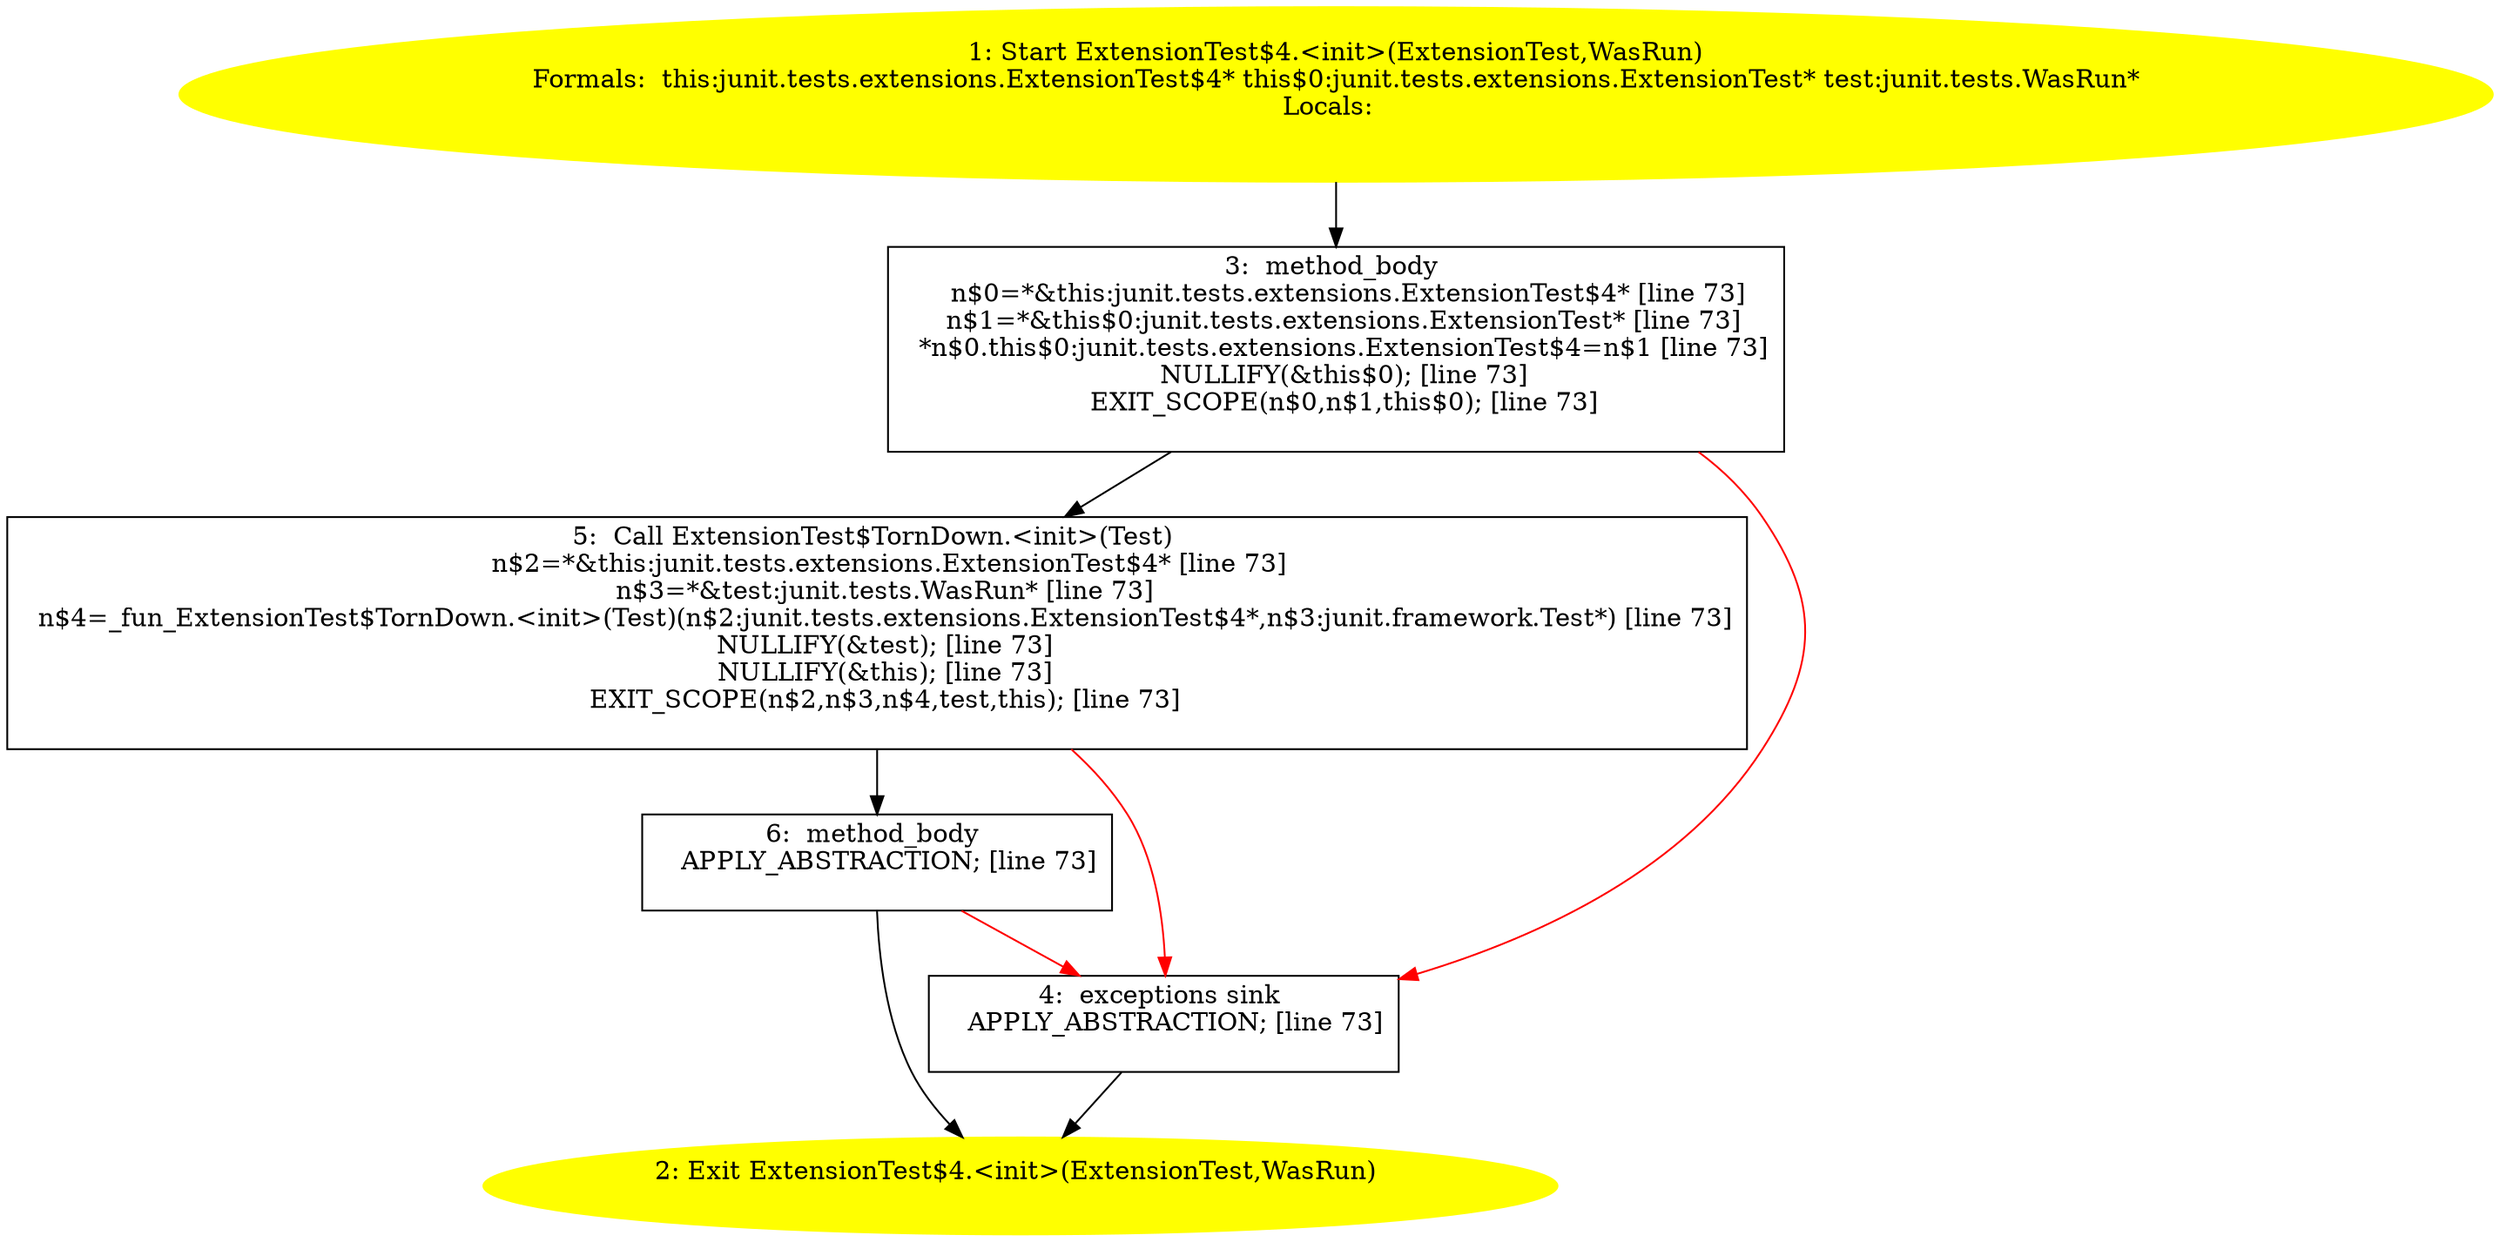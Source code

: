 /* @generated */
digraph cfg {
"junit.tests.extensions.ExtensionTest$4.<init>(junit.tests.extensions.ExtensionTest,junit.tests.WasRu.9f1630a4414e403701db5bb2c801e55e_1" [label="1: Start ExtensionTest$4.<init>(ExtensionTest,WasRun)\nFormals:  this:junit.tests.extensions.ExtensionTest$4* this$0:junit.tests.extensions.ExtensionTest* test:junit.tests.WasRun*\nLocals:  \n  " color=yellow style=filled]
	

	 "junit.tests.extensions.ExtensionTest$4.<init>(junit.tests.extensions.ExtensionTest,junit.tests.WasRu.9f1630a4414e403701db5bb2c801e55e_1" -> "junit.tests.extensions.ExtensionTest$4.<init>(junit.tests.extensions.ExtensionTest,junit.tests.WasRu.9f1630a4414e403701db5bb2c801e55e_3" ;
"junit.tests.extensions.ExtensionTest$4.<init>(junit.tests.extensions.ExtensionTest,junit.tests.WasRu.9f1630a4414e403701db5bb2c801e55e_2" [label="2: Exit ExtensionTest$4.<init>(ExtensionTest,WasRun) \n  " color=yellow style=filled]
	

"junit.tests.extensions.ExtensionTest$4.<init>(junit.tests.extensions.ExtensionTest,junit.tests.WasRu.9f1630a4414e403701db5bb2c801e55e_3" [label="3:  method_body \n   n$0=*&this:junit.tests.extensions.ExtensionTest$4* [line 73]\n  n$1=*&this$0:junit.tests.extensions.ExtensionTest* [line 73]\n  *n$0.this$0:junit.tests.extensions.ExtensionTest$4=n$1 [line 73]\n  NULLIFY(&this$0); [line 73]\n  EXIT_SCOPE(n$0,n$1,this$0); [line 73]\n " shape="box"]
	

	 "junit.tests.extensions.ExtensionTest$4.<init>(junit.tests.extensions.ExtensionTest,junit.tests.WasRu.9f1630a4414e403701db5bb2c801e55e_3" -> "junit.tests.extensions.ExtensionTest$4.<init>(junit.tests.extensions.ExtensionTest,junit.tests.WasRu.9f1630a4414e403701db5bb2c801e55e_5" ;
	 "junit.tests.extensions.ExtensionTest$4.<init>(junit.tests.extensions.ExtensionTest,junit.tests.WasRu.9f1630a4414e403701db5bb2c801e55e_3" -> "junit.tests.extensions.ExtensionTest$4.<init>(junit.tests.extensions.ExtensionTest,junit.tests.WasRu.9f1630a4414e403701db5bb2c801e55e_4" [color="red" ];
"junit.tests.extensions.ExtensionTest$4.<init>(junit.tests.extensions.ExtensionTest,junit.tests.WasRu.9f1630a4414e403701db5bb2c801e55e_4" [label="4:  exceptions sink \n   APPLY_ABSTRACTION; [line 73]\n " shape="box"]
	

	 "junit.tests.extensions.ExtensionTest$4.<init>(junit.tests.extensions.ExtensionTest,junit.tests.WasRu.9f1630a4414e403701db5bb2c801e55e_4" -> "junit.tests.extensions.ExtensionTest$4.<init>(junit.tests.extensions.ExtensionTest,junit.tests.WasRu.9f1630a4414e403701db5bb2c801e55e_2" ;
"junit.tests.extensions.ExtensionTest$4.<init>(junit.tests.extensions.ExtensionTest,junit.tests.WasRu.9f1630a4414e403701db5bb2c801e55e_5" [label="5:  Call ExtensionTest$TornDown.<init>(Test) \n   n$2=*&this:junit.tests.extensions.ExtensionTest$4* [line 73]\n  n$3=*&test:junit.tests.WasRun* [line 73]\n  n$4=_fun_ExtensionTest$TornDown.<init>(Test)(n$2:junit.tests.extensions.ExtensionTest$4*,n$3:junit.framework.Test*) [line 73]\n  NULLIFY(&test); [line 73]\n  NULLIFY(&this); [line 73]\n  EXIT_SCOPE(n$2,n$3,n$4,test,this); [line 73]\n " shape="box"]
	

	 "junit.tests.extensions.ExtensionTest$4.<init>(junit.tests.extensions.ExtensionTest,junit.tests.WasRu.9f1630a4414e403701db5bb2c801e55e_5" -> "junit.tests.extensions.ExtensionTest$4.<init>(junit.tests.extensions.ExtensionTest,junit.tests.WasRu.9f1630a4414e403701db5bb2c801e55e_6" ;
	 "junit.tests.extensions.ExtensionTest$4.<init>(junit.tests.extensions.ExtensionTest,junit.tests.WasRu.9f1630a4414e403701db5bb2c801e55e_5" -> "junit.tests.extensions.ExtensionTest$4.<init>(junit.tests.extensions.ExtensionTest,junit.tests.WasRu.9f1630a4414e403701db5bb2c801e55e_4" [color="red" ];
"junit.tests.extensions.ExtensionTest$4.<init>(junit.tests.extensions.ExtensionTest,junit.tests.WasRu.9f1630a4414e403701db5bb2c801e55e_6" [label="6:  method_body \n   APPLY_ABSTRACTION; [line 73]\n " shape="box"]
	

	 "junit.tests.extensions.ExtensionTest$4.<init>(junit.tests.extensions.ExtensionTest,junit.tests.WasRu.9f1630a4414e403701db5bb2c801e55e_6" -> "junit.tests.extensions.ExtensionTest$4.<init>(junit.tests.extensions.ExtensionTest,junit.tests.WasRu.9f1630a4414e403701db5bb2c801e55e_2" ;
	 "junit.tests.extensions.ExtensionTest$4.<init>(junit.tests.extensions.ExtensionTest,junit.tests.WasRu.9f1630a4414e403701db5bb2c801e55e_6" -> "junit.tests.extensions.ExtensionTest$4.<init>(junit.tests.extensions.ExtensionTest,junit.tests.WasRu.9f1630a4414e403701db5bb2c801e55e_4" [color="red" ];
}
